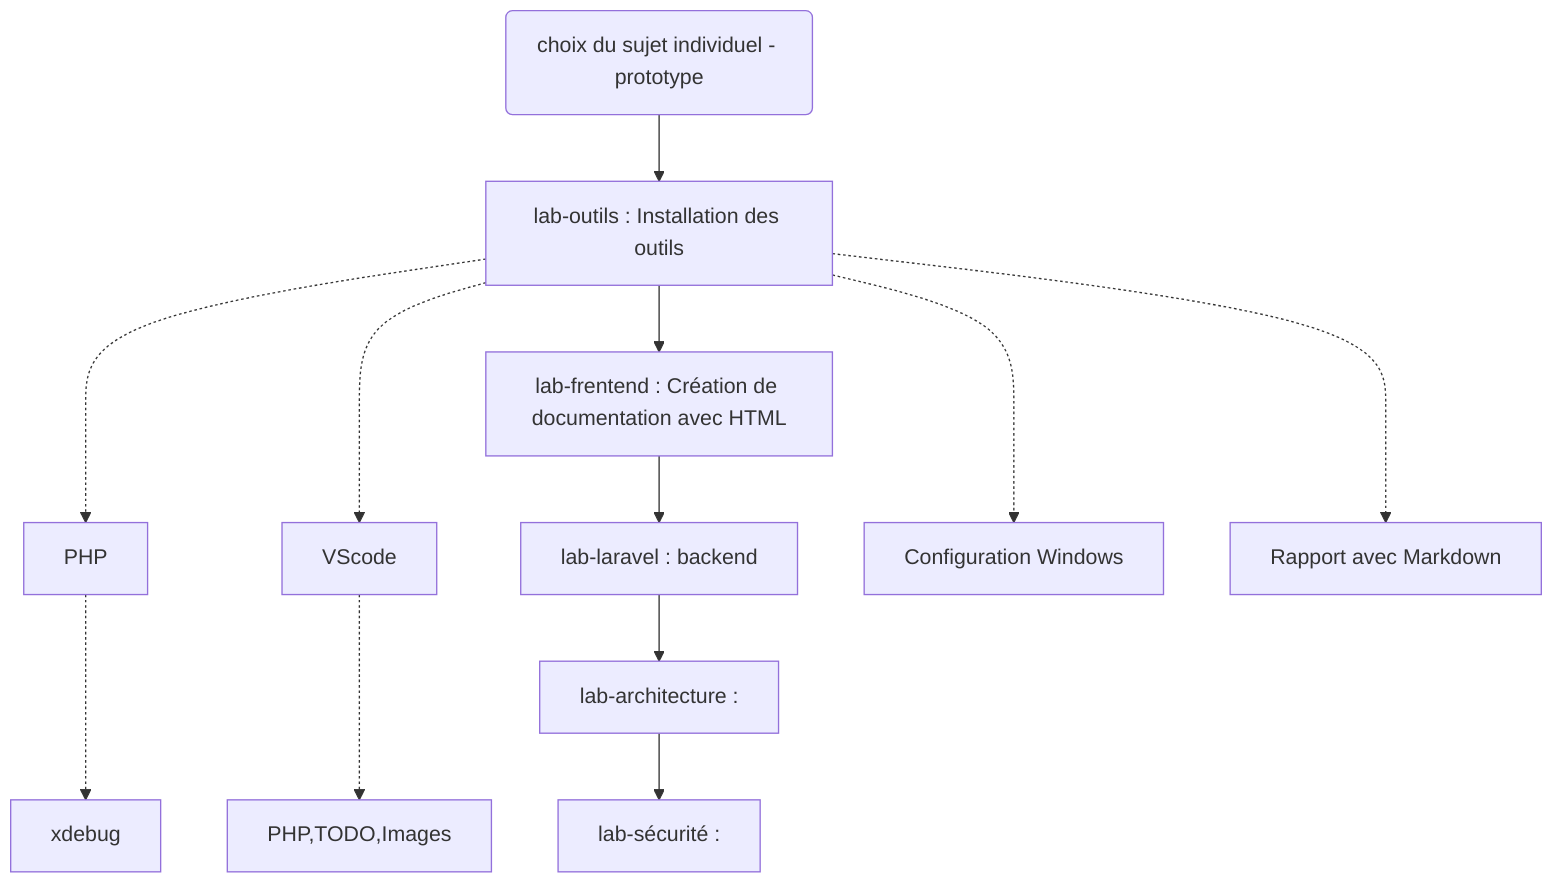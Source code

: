 graph TD

1(choix du sujet individuel - prototype) 
1 --> 2[lab-outils : Installation des outils]
2 ..-> 23[Configuration Windows]
2 ..-> 21[PHP]
21 ..-> 211[xdebug]
2 ..-> 22[VScode]
22 ..-> 221[PHP,TODO,Images]
2 ..-> 24[Rapport avec Markdown]
2 --> 3[lab-frentend : Création de documentation avec HTML]
3--> 4[lab-laravel : backend]
4--> 5[lab-architecture : ]
5--> 6[lab-sécurité : ]